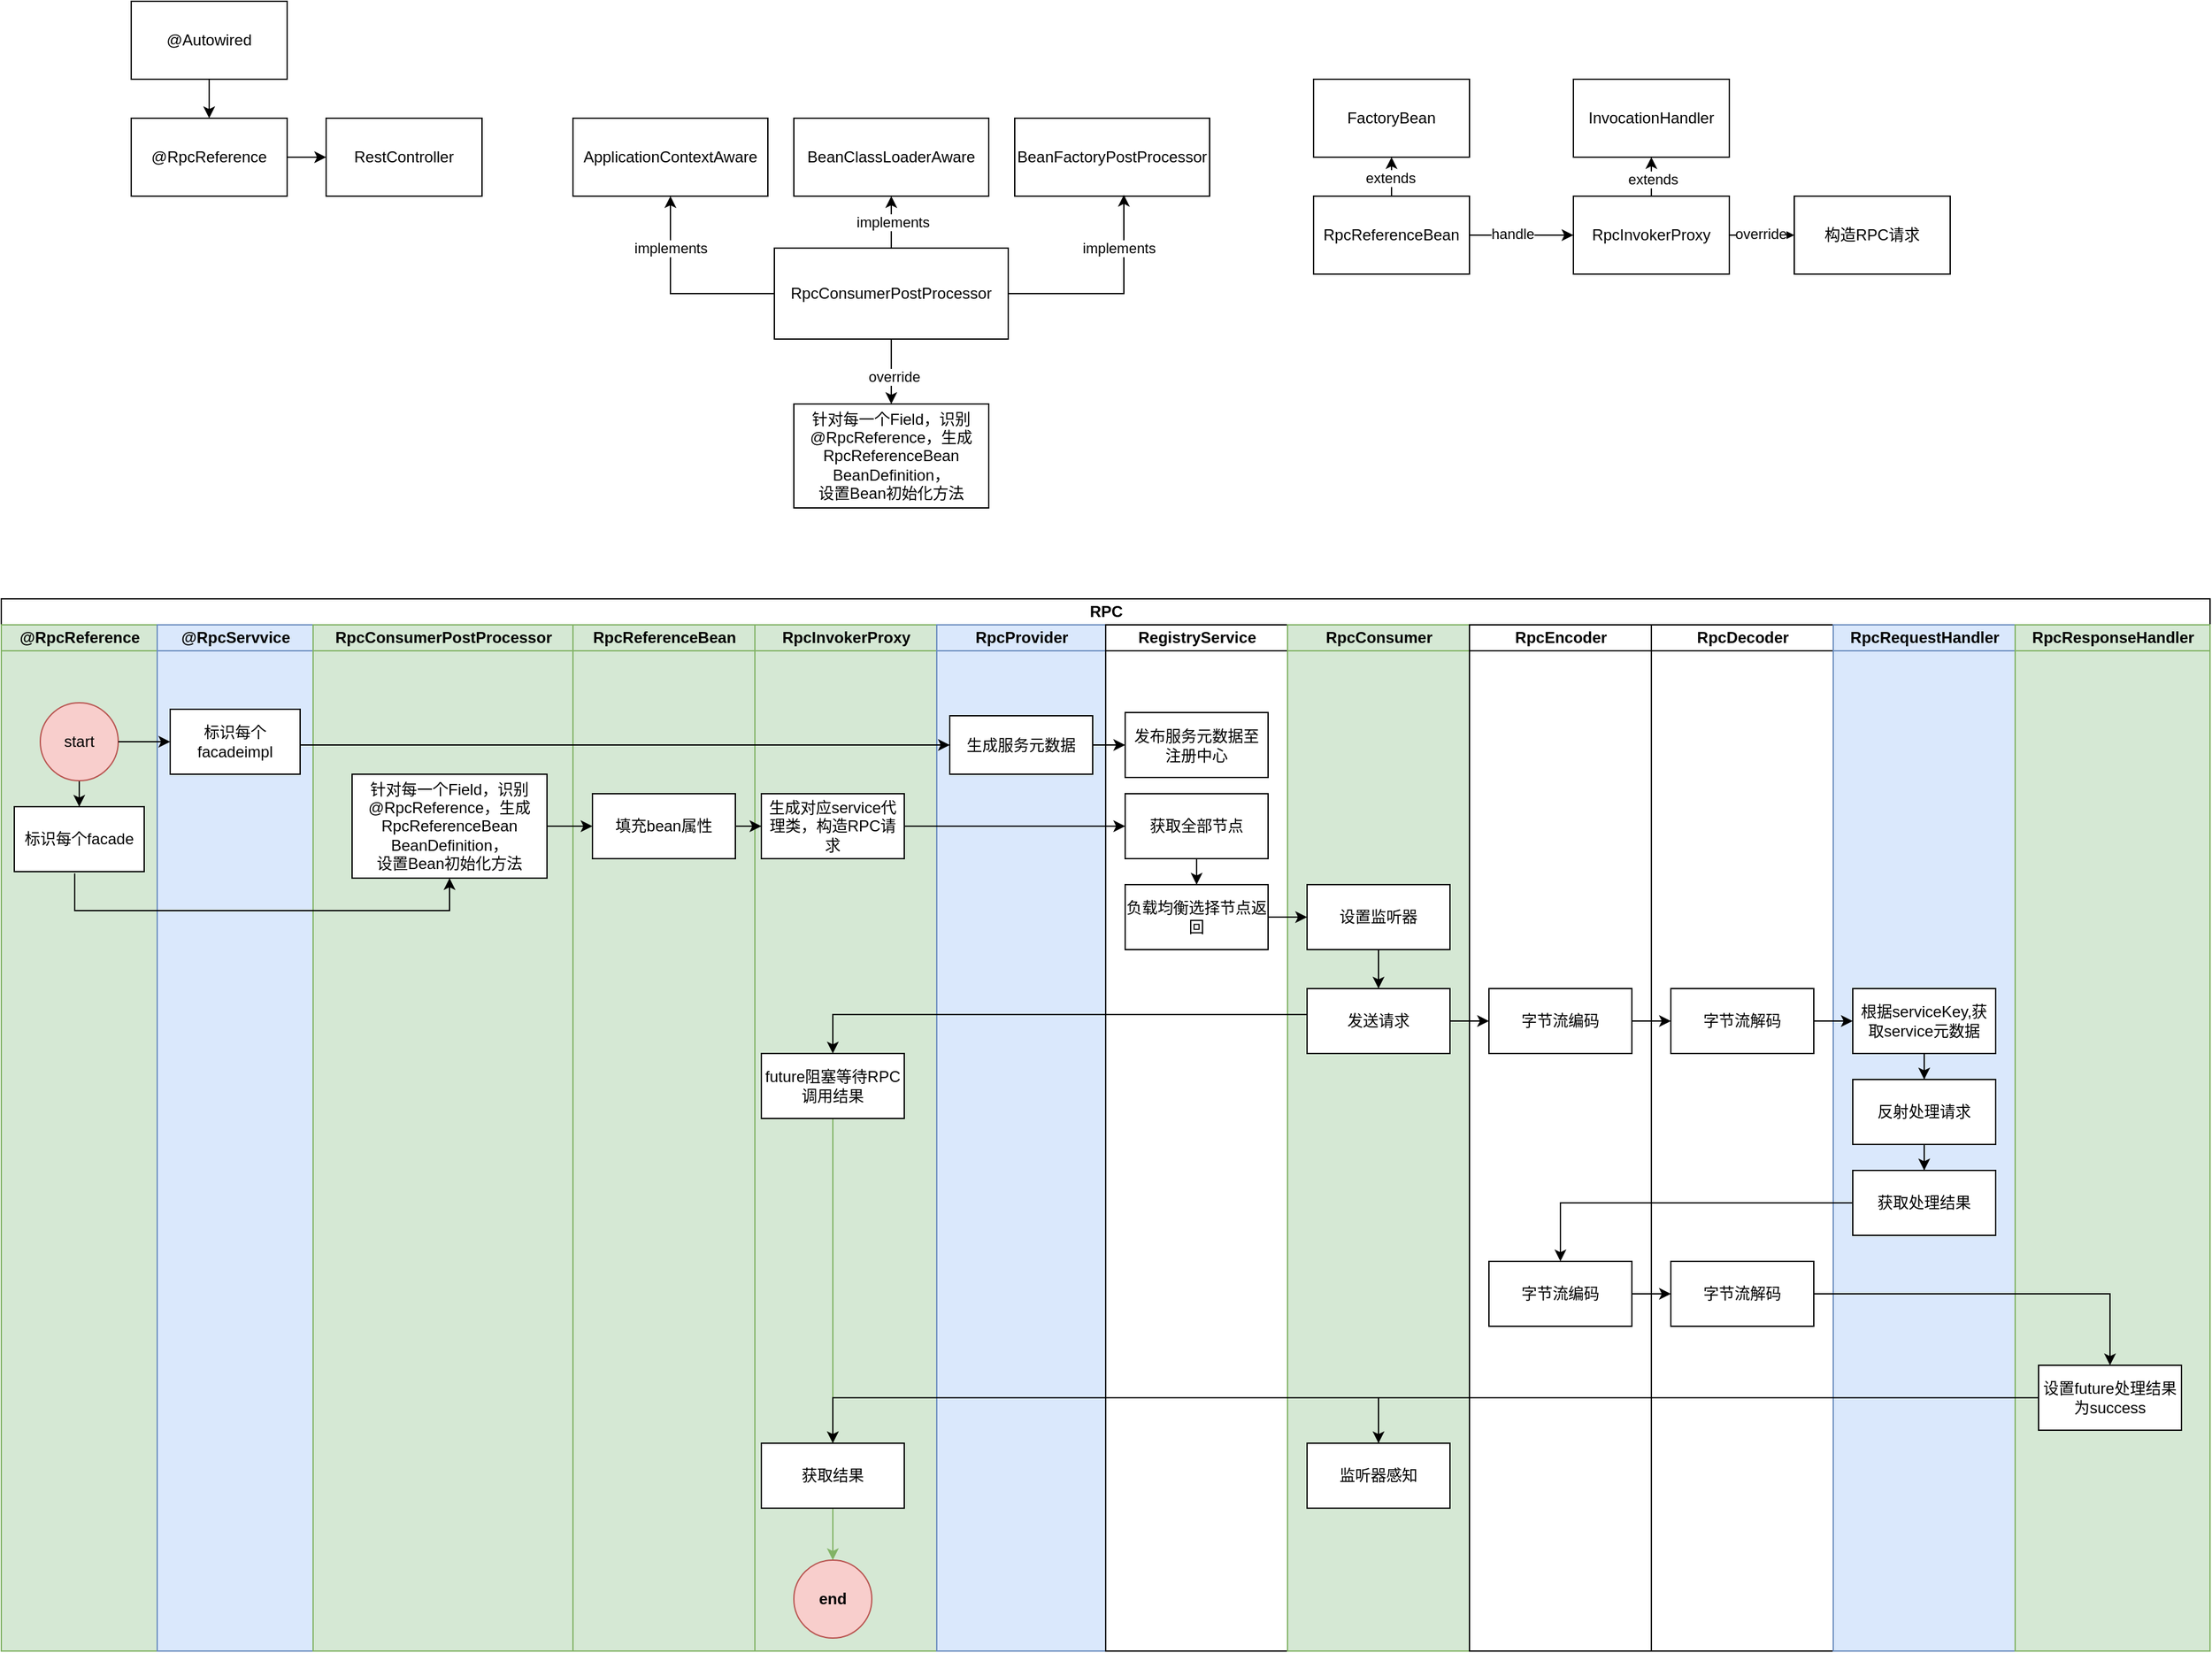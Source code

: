 <mxfile version="13.9.9" type="device"><diagram name="第 1 页" id="xY8A-MptFzjqWffv1k7S"><mxGraphModel dx="2176" dy="1360" grid="1" gridSize="10" guides="1" tooltips="1" connect="1" arrows="1" fold="1" page="1" pageScale="1" pageWidth="827" pageHeight="1169" math="0" shadow="0"><root><mxCell id="0"/><mxCell id="1" parent="0"/><mxCell id="ZU_pUZVjdVC18oHAhpkF-7" value="" style="edgeStyle=orthogonalEdgeStyle;rounded=0;orthogonalLoop=1;jettySize=auto;html=1;" parent="1" source="ZU_pUZVjdVC18oHAhpkF-2" target="ZU_pUZVjdVC18oHAhpkF-6" edge="1"><mxGeometry relative="1" as="geometry"/></mxCell><mxCell id="ZU_pUZVjdVC18oHAhpkF-2" value="@RpcReference" style="rounded=0;whiteSpace=wrap;html=1;" parent="1" vertex="1"><mxGeometry x="630" y="140" width="120" height="60" as="geometry"/></mxCell><mxCell id="ZU_pUZVjdVC18oHAhpkF-5" value="" style="edgeStyle=orthogonalEdgeStyle;rounded=0;orthogonalLoop=1;jettySize=auto;html=1;" parent="1" source="ZU_pUZVjdVC18oHAhpkF-3" target="ZU_pUZVjdVC18oHAhpkF-2" edge="1"><mxGeometry relative="1" as="geometry"/></mxCell><mxCell id="ZU_pUZVjdVC18oHAhpkF-3" value="&lt;div&gt;@Autowired&lt;/div&gt;" style="rounded=0;whiteSpace=wrap;html=1;" parent="1" vertex="1"><mxGeometry x="630" y="50" width="120" height="60" as="geometry"/></mxCell><mxCell id="ZU_pUZVjdVC18oHAhpkF-6" value="RestController" style="rounded=0;whiteSpace=wrap;html=1;" parent="1" vertex="1"><mxGeometry x="780" y="140" width="120" height="60" as="geometry"/></mxCell><mxCell id="ZU_pUZVjdVC18oHAhpkF-10" value="" style="edgeStyle=orthogonalEdgeStyle;rounded=0;orthogonalLoop=1;jettySize=auto;html=1;" parent="1" source="ZU_pUZVjdVC18oHAhpkF-8" target="ZU_pUZVjdVC18oHAhpkF-9" edge="1"><mxGeometry relative="1" as="geometry"/></mxCell><mxCell id="ZU_pUZVjdVC18oHAhpkF-11" value="extends" style="edgeLabel;html=1;align=center;verticalAlign=middle;resizable=0;points=[];" parent="ZU_pUZVjdVC18oHAhpkF-10" vertex="1" connectable="0"><mxGeometry x="0.36" y="1" relative="1" as="geometry"><mxPoint as="offset"/></mxGeometry></mxCell><mxCell id="ZU_pUZVjdVC18oHAhpkF-16" value="" style="edgeStyle=orthogonalEdgeStyle;rounded=0;orthogonalLoop=1;jettySize=auto;html=1;" parent="1" source="ZU_pUZVjdVC18oHAhpkF-8" target="ZU_pUZVjdVC18oHAhpkF-12" edge="1"><mxGeometry relative="1" as="geometry"/></mxCell><mxCell id="ZU_pUZVjdVC18oHAhpkF-17" value="handle" style="edgeLabel;html=1;align=center;verticalAlign=middle;resizable=0;points=[];" parent="ZU_pUZVjdVC18oHAhpkF-16" vertex="1" connectable="0"><mxGeometry x="-0.18" y="-1" relative="1" as="geometry"><mxPoint y="-2" as="offset"/></mxGeometry></mxCell><mxCell id="ZU_pUZVjdVC18oHAhpkF-8" value="RpcReferenceBean" style="rounded=0;whiteSpace=wrap;html=1;" parent="1" vertex="1"><mxGeometry x="1540" y="200" width="120" height="60" as="geometry"/></mxCell><mxCell id="ZU_pUZVjdVC18oHAhpkF-9" value="FactoryBean" style="rounded=0;whiteSpace=wrap;html=1;" parent="1" vertex="1"><mxGeometry x="1540" y="110" width="120" height="60" as="geometry"/></mxCell><mxCell id="ZU_pUZVjdVC18oHAhpkF-14" value="" style="edgeStyle=orthogonalEdgeStyle;rounded=0;orthogonalLoop=1;jettySize=auto;html=1;" parent="1" source="ZU_pUZVjdVC18oHAhpkF-12" target="ZU_pUZVjdVC18oHAhpkF-13" edge="1"><mxGeometry relative="1" as="geometry"/></mxCell><mxCell id="ZU_pUZVjdVC18oHAhpkF-15" value="extends" style="edgeLabel;html=1;align=center;verticalAlign=middle;resizable=0;points=[];" parent="ZU_pUZVjdVC18oHAhpkF-14" vertex="1" connectable="0"><mxGeometry x="0.32" y="-1" relative="1" as="geometry"><mxPoint as="offset"/></mxGeometry></mxCell><mxCell id="ZU_pUZVjdVC18oHAhpkF-12" value="RpcInvokerProxy" style="rounded=0;whiteSpace=wrap;html=1;" parent="1" vertex="1"><mxGeometry x="1740" y="200" width="120" height="60" as="geometry"/></mxCell><mxCell id="ZU_pUZVjdVC18oHAhpkF-33" value="" style="edgeStyle=orthogonalEdgeStyle;rounded=0;orthogonalLoop=1;jettySize=auto;html=1;exitX=1;exitY=0.5;exitDx=0;exitDy=0;" parent="1" source="ZU_pUZVjdVC18oHAhpkF-12" target="ZU_pUZVjdVC18oHAhpkF-32" edge="1"><mxGeometry relative="1" as="geometry"/></mxCell><mxCell id="ZU_pUZVjdVC18oHAhpkF-34" value="override" style="edgeLabel;html=1;align=center;verticalAlign=middle;resizable=0;points=[];" parent="ZU_pUZVjdVC18oHAhpkF-33" vertex="1" connectable="0"><mxGeometry x="-0.04" y="1" relative="1" as="geometry"><mxPoint as="offset"/></mxGeometry></mxCell><mxCell id="ZU_pUZVjdVC18oHAhpkF-13" value="InvocationHandler" style="rounded=0;whiteSpace=wrap;html=1;" parent="1" vertex="1"><mxGeometry x="1740" y="110" width="120" height="60" as="geometry"/></mxCell><mxCell id="ZU_pUZVjdVC18oHAhpkF-22" value="" style="edgeStyle=orthogonalEdgeStyle;rounded=0;orthogonalLoop=1;jettySize=auto;html=1;" parent="1" source="ZU_pUZVjdVC18oHAhpkF-18" target="ZU_pUZVjdVC18oHAhpkF-20" edge="1"><mxGeometry relative="1" as="geometry"/></mxCell><mxCell id="ZU_pUZVjdVC18oHAhpkF-26" value="implements" style="edgeLabel;html=1;align=center;verticalAlign=middle;resizable=0;points=[];" parent="ZU_pUZVjdVC18oHAhpkF-22" vertex="1" connectable="0"><mxGeometry y="-1" relative="1" as="geometry"><mxPoint as="offset"/></mxGeometry></mxCell><mxCell id="ZU_pUZVjdVC18oHAhpkF-23" style="edgeStyle=orthogonalEdgeStyle;rounded=0;orthogonalLoop=1;jettySize=auto;html=1;" parent="1" source="ZU_pUZVjdVC18oHAhpkF-18" target="ZU_pUZVjdVC18oHAhpkF-19" edge="1"><mxGeometry relative="1" as="geometry"/></mxCell><mxCell id="ZU_pUZVjdVC18oHAhpkF-25" value="implements" style="edgeLabel;html=1;align=center;verticalAlign=middle;resizable=0;points=[];" parent="ZU_pUZVjdVC18oHAhpkF-23" vertex="1" connectable="0"><mxGeometry x="0.419" y="-3" relative="1" as="geometry"><mxPoint x="-3" y="-5" as="offset"/></mxGeometry></mxCell><mxCell id="ZU_pUZVjdVC18oHAhpkF-18" value="RpcConsumerPostProcessor" style="rounded=0;whiteSpace=wrap;html=1;" parent="1" vertex="1"><mxGeometry x="1125" y="240" width="180" height="70" as="geometry"/></mxCell><mxCell id="ZU_pUZVjdVC18oHAhpkF-19" value="ApplicationContextAware" style="rounded=0;whiteSpace=wrap;html=1;" parent="1" vertex="1"><mxGeometry x="970" y="140" width="150" height="60" as="geometry"/></mxCell><mxCell id="ZU_pUZVjdVC18oHAhpkF-20" value="BeanClassLoaderAware" style="rounded=0;whiteSpace=wrap;html=1;" parent="1" vertex="1"><mxGeometry x="1140" y="140" width="150" height="60" as="geometry"/></mxCell><mxCell id="ZU_pUZVjdVC18oHAhpkF-30" style="edgeStyle=orthogonalEdgeStyle;rounded=0;orthogonalLoop=1;jettySize=auto;html=1;exitX=0.5;exitY=1;exitDx=0;exitDy=0;" parent="1" source="ZU_pUZVjdVC18oHAhpkF-18" target="ZU_pUZVjdVC18oHAhpkF-28" edge="1"><mxGeometry relative="1" as="geometry"/></mxCell><mxCell id="ZU_pUZVjdVC18oHAhpkF-31" value="override" style="edgeLabel;html=1;align=center;verticalAlign=middle;resizable=0;points=[];" parent="ZU_pUZVjdVC18oHAhpkF-30" vertex="1" connectable="0"><mxGeometry x="0.169" y="2" relative="1" as="geometry"><mxPoint as="offset"/></mxGeometry></mxCell><mxCell id="ZU_pUZVjdVC18oHAhpkF-21" value="BeanFactoryPostProcessor" style="rounded=0;whiteSpace=wrap;html=1;" parent="1" vertex="1"><mxGeometry x="1310" y="140" width="150" height="60" as="geometry"/></mxCell><mxCell id="ZU_pUZVjdVC18oHAhpkF-24" style="edgeStyle=orthogonalEdgeStyle;rounded=0;orthogonalLoop=1;jettySize=auto;html=1;entryX=0.56;entryY=0.983;entryDx=0;entryDy=0;entryPerimeter=0;" parent="1" source="ZU_pUZVjdVC18oHAhpkF-18" target="ZU_pUZVjdVC18oHAhpkF-21" edge="1"><mxGeometry relative="1" as="geometry"/></mxCell><mxCell id="ZU_pUZVjdVC18oHAhpkF-27" value="implements" style="edgeLabel;html=1;align=center;verticalAlign=middle;resizable=0;points=[];" parent="ZU_pUZVjdVC18oHAhpkF-24" vertex="1" connectable="0"><mxGeometry x="0.527" y="-1" relative="1" as="geometry"><mxPoint x="-5" y="2" as="offset"/></mxGeometry></mxCell><mxCell id="ZU_pUZVjdVC18oHAhpkF-28" value="针对每一个Field，识别@RpcReference，生成RpcReferenceBean BeanDefinition，&lt;div&gt;设置Bean初始化方法&lt;/div&gt;" style="rounded=0;whiteSpace=wrap;html=1;" parent="1" vertex="1"><mxGeometry x="1140" y="360" width="150" height="80" as="geometry"/></mxCell><mxCell id="ZU_pUZVjdVC18oHAhpkF-32" value="构造RPC请求" style="rounded=0;whiteSpace=wrap;html=1;" parent="1" vertex="1"><mxGeometry x="1910" y="200" width="120" height="60" as="geometry"/></mxCell><mxCell id="ZU_pUZVjdVC18oHAhpkF-37" value="RPC" style="swimlane;childLayout=stackLayout;resizeParent=1;resizeParentMax=0;startSize=20;html=1;" parent="1" vertex="1"><mxGeometry x="530" y="510" width="1700" height="810" as="geometry"/></mxCell><mxCell id="ZU_pUZVjdVC18oHAhpkF-38" value="@RpcReference" style="swimlane;startSize=20;html=1;fillColor=#d5e8d4;strokeColor=#82b366;swimlaneFillColor=#D5E8D4;" parent="ZU_pUZVjdVC18oHAhpkF-37" vertex="1"><mxGeometry y="20" width="120" height="790" as="geometry"/></mxCell><mxCell id="ZU_pUZVjdVC18oHAhpkF-47" value="" style="edgeStyle=orthogonalEdgeStyle;rounded=0;orthogonalLoop=1;jettySize=auto;html=1;" parent="ZU_pUZVjdVC18oHAhpkF-38" source="ZU_pUZVjdVC18oHAhpkF-45" target="ZU_pUZVjdVC18oHAhpkF-46" edge="1"><mxGeometry relative="1" as="geometry"/></mxCell><mxCell id="ZU_pUZVjdVC18oHAhpkF-45" value="start" style="ellipse;whiteSpace=wrap;html=1;fillColor=#f8cecc;strokeColor=#b85450;" parent="ZU_pUZVjdVC18oHAhpkF-38" vertex="1"><mxGeometry x="30" y="60" width="60" height="60" as="geometry"/></mxCell><mxCell id="ZU_pUZVjdVC18oHAhpkF-46" value="标识每个facade" style="rounded=0;whiteSpace=wrap;html=1;" parent="ZU_pUZVjdVC18oHAhpkF-38" vertex="1"><mxGeometry x="10" y="140" width="100" height="50" as="geometry"/></mxCell><mxCell id="ZU_pUZVjdVC18oHAhpkF-114" value="@RpcServvice" style="swimlane;startSize=20;html=1;fillColor=#dae8fc;strokeColor=#6c8ebf;swimlaneFillColor=#DAE8FC;" parent="ZU_pUZVjdVC18oHAhpkF-37" vertex="1"><mxGeometry x="120" y="20" width="120" height="790" as="geometry"/></mxCell><mxCell id="ZU_pUZVjdVC18oHAhpkF-117" value="标识每个facadeimpl" style="rounded=0;whiteSpace=wrap;html=1;" parent="ZU_pUZVjdVC18oHAhpkF-114" vertex="1"><mxGeometry x="10" y="65" width="100" height="50" as="geometry"/></mxCell><mxCell id="ZU_pUZVjdVC18oHAhpkF-39" value="RpcConsumerPostProcessor" style="swimlane;startSize=20;html=1;strokeColor=#82b366;align=center;verticalAlign=middle;swimlaneFillColor=#D5E8D4;fontFamily=Helvetica;fontSize=12;fontColor=default;fontStyle=1;fillColor=#d5e8d4;" parent="ZU_pUZVjdVC18oHAhpkF-37" vertex="1"><mxGeometry x="240" y="20" width="200" height="790" as="geometry"><mxRectangle x="120" y="20" width="40" height="460" as="alternateBounds"/></mxGeometry></mxCell><mxCell id="ZU_pUZVjdVC18oHAhpkF-52" value="&lt;span style=&quot;font-weight: normal;&quot;&gt;针对每一个Field，识别@RpcReference，生成RpcReferenceBean BeanDefinition，&lt;/span&gt;&lt;div&gt;&lt;span style=&quot;font-weight: normal;&quot;&gt;设置Bean初始化方法&lt;/span&gt;&lt;/div&gt;" style="rounded=0;whiteSpace=wrap;html=1;align=center;verticalAlign=middle;swimlaneFillColor=#D5E8D4;fontFamily=Helvetica;fontSize=12;fontStyle=1;" parent="ZU_pUZVjdVC18oHAhpkF-39" vertex="1"><mxGeometry x="30" y="115" width="150" height="80" as="geometry"/></mxCell><mxCell id="ZU_pUZVjdVC18oHAhpkF-40" value="RpcReferenceBean" style="swimlane;startSize=20;html=1;strokeColor=#82b366;align=center;verticalAlign=middle;swimlaneFillColor=#D5E8D4;fontFamily=Helvetica;fontSize=12;fontColor=default;fontStyle=1;fillColor=#d5e8d4;" parent="ZU_pUZVjdVC18oHAhpkF-37" vertex="1"><mxGeometry x="440" y="20" width="140" height="790" as="geometry"><mxRectangle x="240" y="20" width="40" height="460" as="alternateBounds"/></mxGeometry></mxCell><mxCell id="ZU_pUZVjdVC18oHAhpkF-50" value="&lt;span style=&quot;font-weight: normal;&quot;&gt;填充bean属性&lt;/span&gt;" style="rounded=0;whiteSpace=wrap;html=1;align=center;verticalAlign=middle;swimlaneFillColor=#D5E8D4;fontFamily=Helvetica;fontSize=12;fontStyle=1;" parent="ZU_pUZVjdVC18oHAhpkF-40" vertex="1"><mxGeometry x="15" y="130" width="110" height="50" as="geometry"/></mxCell><mxCell id="ZU_pUZVjdVC18oHAhpkF-42" value="RpcInvokerProxy" style="swimlane;startSize=20;html=1;strokeColor=#82b366;align=center;verticalAlign=middle;swimlaneFillColor=#D5E8D4;fontFamily=Helvetica;fontSize=12;fontColor=default;fontStyle=1;fillColor=#d5e8d4;" parent="ZU_pUZVjdVC18oHAhpkF-37" vertex="1"><mxGeometry x="580" y="20" width="140" height="790" as="geometry"><mxRectangle x="240" y="20" width="40" height="460" as="alternateBounds"/></mxGeometry></mxCell><mxCell id="ZU_pUZVjdVC18oHAhpkF-55" value="&lt;span style=&quot;font-weight: normal;&quot;&gt;生成对应service代理类，构造RPC请求&lt;/span&gt;" style="rounded=0;whiteSpace=wrap;html=1;align=center;verticalAlign=middle;swimlaneFillColor=#D5E8D4;fontFamily=Helvetica;fontSize=12;fontStyle=1;" parent="ZU_pUZVjdVC18oHAhpkF-42" vertex="1"><mxGeometry x="5" y="130" width="110" height="50" as="geometry"/></mxCell><mxCell id="ZU_pUZVjdVC18oHAhpkF-222" style="edgeStyle=orthogonalEdgeStyle;rounded=0;orthogonalLoop=1;jettySize=auto;html=1;strokeColor=#82b366;align=center;verticalAlign=middle;swimlaneFillColor=#D5E8D4;fontFamily=Helvetica;fontSize=12;fontColor=default;fontStyle=1;startSize=20;fillColor=#d5e8d4;" parent="ZU_pUZVjdVC18oHAhpkF-42" source="ZU_pUZVjdVC18oHAhpkF-189" target="ZU_pUZVjdVC18oHAhpkF-221" edge="1"><mxGeometry relative="1" as="geometry"/></mxCell><mxCell id="ZU_pUZVjdVC18oHAhpkF-189" value="&lt;span style=&quot;font-weight: normal;&quot;&gt;future阻塞等待RPC调用结果&lt;/span&gt;" style="rounded=0;whiteSpace=wrap;html=1;align=center;verticalAlign=middle;swimlaneFillColor=#D5E8D4;fontFamily=Helvetica;fontSize=12;fontStyle=1;" parent="ZU_pUZVjdVC18oHAhpkF-42" vertex="1"><mxGeometry x="5" y="330" width="110" height="50" as="geometry"/></mxCell><mxCell id="ZU_pUZVjdVC18oHAhpkF-225" value="" style="edgeStyle=orthogonalEdgeStyle;rounded=0;orthogonalLoop=1;jettySize=auto;html=1;strokeColor=#82b366;align=center;verticalAlign=middle;swimlaneFillColor=#D5E8D4;fontFamily=Helvetica;fontSize=12;fontColor=default;fontStyle=1;startSize=20;fillColor=#d5e8d4;" parent="ZU_pUZVjdVC18oHAhpkF-42" source="ZU_pUZVjdVC18oHAhpkF-221" target="ZU_pUZVjdVC18oHAhpkF-224" edge="1"><mxGeometry relative="1" as="geometry"/></mxCell><mxCell id="ZU_pUZVjdVC18oHAhpkF-221" value="&lt;span style=&quot;font-weight: normal;&quot;&gt;获取结果&lt;/span&gt;" style="rounded=0;whiteSpace=wrap;html=1;align=center;verticalAlign=middle;swimlaneFillColor=#D5E8D4;fontFamily=Helvetica;fontSize=12;fontStyle=1;" parent="ZU_pUZVjdVC18oHAhpkF-42" vertex="1"><mxGeometry x="5" y="630" width="110" height="50" as="geometry"/></mxCell><mxCell id="ZU_pUZVjdVC18oHAhpkF-224" value="end" style="ellipse;whiteSpace=wrap;html=1;fillColor=#f8cecc;strokeColor=#b85450;align=center;verticalAlign=middle;swimlaneFillColor=#D5E8D4;fontFamily=Helvetica;fontSize=12;fontStyle=1;" parent="ZU_pUZVjdVC18oHAhpkF-42" vertex="1"><mxGeometry x="30" y="720" width="60" height="60" as="geometry"/></mxCell><mxCell id="ZU_pUZVjdVC18oHAhpkF-110" value="RpcProvider" style="swimlane;startSize=20;html=1;fillColor=#dae8fc;strokeColor=#6c8ebf;swimlaneFillColor=#DAE8FC;" parent="ZU_pUZVjdVC18oHAhpkF-37" vertex="1"><mxGeometry x="720" y="20" width="130" height="790" as="geometry"><mxRectangle x="700" y="20" width="40" height="690" as="alternateBounds"/></mxGeometry></mxCell><mxCell id="ZU_pUZVjdVC18oHAhpkF-111" value="生成服务元数据" style="rounded=0;whiteSpace=wrap;html=1;" parent="ZU_pUZVjdVC18oHAhpkF-110" vertex="1"><mxGeometry x="10" y="70" width="110" height="45" as="geometry"/></mxCell><mxCell id="ZU_pUZVjdVC18oHAhpkF-51" value="" style="edgeStyle=orthogonalEdgeStyle;rounded=0;orthogonalLoop=1;jettySize=auto;html=1;exitX=1;exitY=0.5;exitDx=0;exitDy=0;" parent="ZU_pUZVjdVC18oHAhpkF-37" source="ZU_pUZVjdVC18oHAhpkF-52" target="ZU_pUZVjdVC18oHAhpkF-50" edge="1"><mxGeometry relative="1" as="geometry"><mxPoint x="300.0" y="175.0" as="sourcePoint"/></mxGeometry></mxCell><mxCell id="ZU_pUZVjdVC18oHAhpkF-56" value="" style="edgeStyle=orthogonalEdgeStyle;rounded=0;orthogonalLoop=1;jettySize=auto;html=1;" parent="ZU_pUZVjdVC18oHAhpkF-37" source="ZU_pUZVjdVC18oHAhpkF-50" target="ZU_pUZVjdVC18oHAhpkF-55" edge="1"><mxGeometry relative="1" as="geometry"/></mxCell><mxCell id="ZU_pUZVjdVC18oHAhpkF-64" value="RegistryService" style="swimlane;startSize=20;html=1;" parent="ZU_pUZVjdVC18oHAhpkF-37" vertex="1"><mxGeometry x="850" y="20" width="140" height="790" as="geometry"><mxRectangle x="240" y="20" width="40" height="460" as="alternateBounds"/></mxGeometry></mxCell><mxCell id="SenXqgIGbpSwbX6WGMJw-5" value="" style="edgeStyle=orthogonalEdgeStyle;rounded=0;orthogonalLoop=1;jettySize=auto;html=1;" parent="ZU_pUZVjdVC18oHAhpkF-64" source="ZU_pUZVjdVC18oHAhpkF-65" target="SenXqgIGbpSwbX6WGMJw-1" edge="1"><mxGeometry relative="1" as="geometry"/></mxCell><mxCell id="ZU_pUZVjdVC18oHAhpkF-65" value="获取全部节点" style="rounded=0;whiteSpace=wrap;html=1;" parent="ZU_pUZVjdVC18oHAhpkF-64" vertex="1"><mxGeometry x="15" y="130" width="110" height="50" as="geometry"/></mxCell><mxCell id="ZU_pUZVjdVC18oHAhpkF-124" value="发布服务元数据至&lt;div&gt;注册中心&lt;/div&gt;" style="rounded=0;whiteSpace=wrap;html=1;" parent="ZU_pUZVjdVC18oHAhpkF-64" vertex="1"><mxGeometry x="15" y="67.5" width="110" height="50" as="geometry"/></mxCell><mxCell id="SenXqgIGbpSwbX6WGMJw-1" value="负载均衡选择节点返回" style="rounded=0;whiteSpace=wrap;html=1;" parent="ZU_pUZVjdVC18oHAhpkF-64" vertex="1"><mxGeometry x="15" y="200" width="110" height="50" as="geometry"/></mxCell><mxCell id="ZU_pUZVjdVC18oHAhpkF-44" value="RpcConsumer" style="swimlane;startSize=20;html=1;fillColor=#d5e8d4;strokeColor=#82b366;swimlaneFillColor=#D5E8D4;" parent="ZU_pUZVjdVC18oHAhpkF-37" vertex="1"><mxGeometry x="990" y="20" width="140" height="790" as="geometry"><mxRectangle x="240" y="20" width="40" height="460" as="alternateBounds"/></mxGeometry></mxCell><mxCell id="ZU_pUZVjdVC18oHAhpkF-59" value="发送请求" style="rounded=0;whiteSpace=wrap;html=1;" parent="ZU_pUZVjdVC18oHAhpkF-44" vertex="1"><mxGeometry x="15" y="280" width="110" height="50" as="geometry"/></mxCell><mxCell id="ZU_pUZVjdVC18oHAhpkF-61" value="" style="edgeStyle=orthogonalEdgeStyle;rounded=0;orthogonalLoop=1;jettySize=auto;html=1;" parent="ZU_pUZVjdVC18oHAhpkF-44" source="ZU_pUZVjdVC18oHAhpkF-60" target="ZU_pUZVjdVC18oHAhpkF-59" edge="1"><mxGeometry relative="1" as="geometry"/></mxCell><mxCell id="ZU_pUZVjdVC18oHAhpkF-60" value="设置监听器" style="rounded=0;whiteSpace=wrap;html=1;" parent="ZU_pUZVjdVC18oHAhpkF-44" vertex="1"><mxGeometry x="15" y="200" width="110" height="50" as="geometry"/></mxCell><mxCell id="ZU_pUZVjdVC18oHAhpkF-187" value="监听器感知" style="rounded=0;whiteSpace=wrap;html=1;" parent="ZU_pUZVjdVC18oHAhpkF-44" vertex="1"><mxGeometry x="15" y="630" width="110" height="50" as="geometry"/></mxCell><mxCell id="ZU_pUZVjdVC18oHAhpkF-198" value="RpcEncoder" style="swimlane;startSize=20;html=1;" parent="ZU_pUZVjdVC18oHAhpkF-37" vertex="1"><mxGeometry x="1130" y="20" width="140" height="790" as="geometry"><mxRectangle x="240" y="20" width="40" height="460" as="alternateBounds"/></mxGeometry></mxCell><mxCell id="ZU_pUZVjdVC18oHAhpkF-203" value="字节流编码" style="rounded=0;whiteSpace=wrap;html=1;" parent="ZU_pUZVjdVC18oHAhpkF-198" vertex="1"><mxGeometry x="15" y="280" width="110" height="50" as="geometry"/></mxCell><mxCell id="ZU_pUZVjdVC18oHAhpkF-182" value="字节流编码" style="rounded=0;whiteSpace=wrap;html=1;" parent="ZU_pUZVjdVC18oHAhpkF-198" vertex="1"><mxGeometry x="15" y="490" width="110" height="50" as="geometry"/></mxCell><mxCell id="ZU_pUZVjdVC18oHAhpkF-206" value="RpcDecoder" style="swimlane;startSize=20;html=1;" parent="ZU_pUZVjdVC18oHAhpkF-37" vertex="1"><mxGeometry x="1270" y="20" width="140" height="790" as="geometry"><mxRectangle x="240" y="20" width="40" height="460" as="alternateBounds"/></mxGeometry></mxCell><mxCell id="ZU_pUZVjdVC18oHAhpkF-109" value="字节流解码" style="rounded=0;whiteSpace=wrap;html=1;" parent="ZU_pUZVjdVC18oHAhpkF-206" vertex="1"><mxGeometry x="15" y="280" width="110" height="50" as="geometry"/></mxCell><mxCell id="ZU_pUZVjdVC18oHAhpkF-181" value="字节流解码" style="rounded=0;whiteSpace=wrap;html=1;" parent="ZU_pUZVjdVC18oHAhpkF-206" vertex="1"><mxGeometry x="15" y="490" width="110" height="50" as="geometry"/></mxCell><mxCell id="ZU_pUZVjdVC18oHAhpkF-104" value="RpcRequestHandler" style="swimlane;startSize=20;html=1;fillColor=#dae8fc;strokeColor=#6c8ebf;swimlaneFillColor=#DAE8FC;" parent="ZU_pUZVjdVC18oHAhpkF-37" vertex="1"><mxGeometry x="1410" y="20" width="140" height="790" as="geometry"><mxRectangle x="240" y="20" width="40" height="460" as="alternateBounds"/></mxGeometry></mxCell><mxCell id="ZU_pUZVjdVC18oHAhpkF-139" value="" style="edgeStyle=orthogonalEdgeStyle;rounded=0;orthogonalLoop=1;jettySize=auto;html=1;" parent="ZU_pUZVjdVC18oHAhpkF-104" source="ZU_pUZVjdVC18oHAhpkF-132" target="ZU_pUZVjdVC18oHAhpkF-138" edge="1"><mxGeometry relative="1" as="geometry"/></mxCell><mxCell id="ZU_pUZVjdVC18oHAhpkF-132" value="反射处理请求" style="rounded=0;whiteSpace=wrap;html=1;" parent="ZU_pUZVjdVC18oHAhpkF-104" vertex="1"><mxGeometry x="15" y="350" width="110" height="50" as="geometry"/></mxCell><mxCell id="ZU_pUZVjdVC18oHAhpkF-138" value="获取处理结果" style="rounded=0;whiteSpace=wrap;html=1;" parent="ZU_pUZVjdVC18oHAhpkF-104" vertex="1"><mxGeometry x="15" y="420" width="110" height="50" as="geometry"/></mxCell><mxCell id="ZU_pUZVjdVC18oHAhpkF-131" value="根据serviceKey,获取service元数据" style="rounded=0;whiteSpace=wrap;html=1;" parent="ZU_pUZVjdVC18oHAhpkF-104" vertex="1"><mxGeometry x="15" y="280" width="110" height="50" as="geometry"/></mxCell><mxCell id="ZU_pUZVjdVC18oHAhpkF-134" value="" style="edgeStyle=orthogonalEdgeStyle;rounded=0;orthogonalLoop=1;jettySize=auto;html=1;" parent="ZU_pUZVjdVC18oHAhpkF-104" source="ZU_pUZVjdVC18oHAhpkF-131" target="ZU_pUZVjdVC18oHAhpkF-132" edge="1"><mxGeometry relative="1" as="geometry"/></mxCell><mxCell id="ZU_pUZVjdVC18oHAhpkF-177" value="RpcResponseHandler" style="swimlane;startSize=20;html=1;fillColor=#D5E8D4;strokeColor=#82b366;swimlaneFillColor=#D5E8D4;" parent="ZU_pUZVjdVC18oHAhpkF-37" vertex="1"><mxGeometry x="1550" y="20" width="150" height="790" as="geometry"><mxRectangle x="240" y="20" width="40" height="460" as="alternateBounds"/></mxGeometry></mxCell><mxCell id="ZU_pUZVjdVC18oHAhpkF-180" value="设置future处理结果为success" style="rounded=0;whiteSpace=wrap;html=1;" parent="ZU_pUZVjdVC18oHAhpkF-177" vertex="1"><mxGeometry x="18" y="570" width="110" height="50" as="geometry"/></mxCell><mxCell id="ZU_pUZVjdVC18oHAhpkF-118" style="edgeStyle=orthogonalEdgeStyle;rounded=0;orthogonalLoop=1;jettySize=auto;html=1;exitX=0.465;exitY=1.027;exitDx=0;exitDy=0;exitPerimeter=0;" parent="ZU_pUZVjdVC18oHAhpkF-37" source="ZU_pUZVjdVC18oHAhpkF-46" target="ZU_pUZVjdVC18oHAhpkF-52" edge="1"><mxGeometry relative="1" as="geometry"><Array as="points"><mxPoint x="57" y="240"/><mxPoint x="345" y="240"/></Array></mxGeometry></mxCell><mxCell id="ZU_pUZVjdVC18oHAhpkF-127" style="edgeStyle=orthogonalEdgeStyle;rounded=0;orthogonalLoop=1;jettySize=auto;html=1;entryX=0;entryY=0.5;entryDx=0;entryDy=0;" parent="ZU_pUZVjdVC18oHAhpkF-37" source="ZU_pUZVjdVC18oHAhpkF-117" target="ZU_pUZVjdVC18oHAhpkF-111" edge="1"><mxGeometry relative="1" as="geometry"><Array as="points"><mxPoint x="180" y="113"/><mxPoint x="470" y="113"/></Array></mxGeometry></mxCell><mxCell id="ZU_pUZVjdVC18oHAhpkF-128" value="" style="edgeStyle=orthogonalEdgeStyle;rounded=0;orthogonalLoop=1;jettySize=auto;html=1;" parent="ZU_pUZVjdVC18oHAhpkF-37" source="ZU_pUZVjdVC18oHAhpkF-111" target="ZU_pUZVjdVC18oHAhpkF-124" edge="1"><mxGeometry relative="1" as="geometry"/></mxCell><mxCell id="ZU_pUZVjdVC18oHAhpkF-129" value="" style="edgeStyle=orthogonalEdgeStyle;rounded=0;orthogonalLoop=1;jettySize=auto;html=1;" parent="ZU_pUZVjdVC18oHAhpkF-37" source="ZU_pUZVjdVC18oHAhpkF-45" target="ZU_pUZVjdVC18oHAhpkF-117" edge="1"><mxGeometry relative="1" as="geometry"/></mxCell><mxCell id="ZU_pUZVjdVC18oHAhpkF-184" value="" style="edgeStyle=orthogonalEdgeStyle;rounded=0;orthogonalLoop=1;jettySize=auto;html=1;" parent="ZU_pUZVjdVC18oHAhpkF-37" source="ZU_pUZVjdVC18oHAhpkF-182" target="ZU_pUZVjdVC18oHAhpkF-181" edge="1"><mxGeometry relative="1" as="geometry"/></mxCell><mxCell id="ZU_pUZVjdVC18oHAhpkF-188" style="edgeStyle=orthogonalEdgeStyle;rounded=0;orthogonalLoop=1;jettySize=auto;html=1;" parent="ZU_pUZVjdVC18oHAhpkF-37" source="ZU_pUZVjdVC18oHAhpkF-180" target="ZU_pUZVjdVC18oHAhpkF-187" edge="1"><mxGeometry relative="1" as="geometry"/></mxCell><mxCell id="ZU_pUZVjdVC18oHAhpkF-190" style="edgeStyle=orthogonalEdgeStyle;rounded=0;orthogonalLoop=1;jettySize=auto;html=1;exitX=0;exitY=0.5;exitDx=0;exitDy=0;" parent="ZU_pUZVjdVC18oHAhpkF-37" source="ZU_pUZVjdVC18oHAhpkF-59" target="ZU_pUZVjdVC18oHAhpkF-189" edge="1"><mxGeometry relative="1" as="geometry"><Array as="points"><mxPoint x="1005" y="320"/><mxPoint x="640" y="320"/></Array></mxGeometry></mxCell><mxCell id="ZU_pUZVjdVC18oHAhpkF-209" value="" style="edgeStyle=orthogonalEdgeStyle;rounded=0;orthogonalLoop=1;jettySize=auto;html=1;" parent="ZU_pUZVjdVC18oHAhpkF-37" source="ZU_pUZVjdVC18oHAhpkF-203" target="ZU_pUZVjdVC18oHAhpkF-109" edge="1"><mxGeometry relative="1" as="geometry"/></mxCell><mxCell id="ZU_pUZVjdVC18oHAhpkF-210" style="edgeStyle=orthogonalEdgeStyle;rounded=0;orthogonalLoop=1;jettySize=auto;html=1;" parent="ZU_pUZVjdVC18oHAhpkF-37" source="ZU_pUZVjdVC18oHAhpkF-109" target="ZU_pUZVjdVC18oHAhpkF-131" edge="1"><mxGeometry relative="1" as="geometry"/></mxCell><mxCell id="ZU_pUZVjdVC18oHAhpkF-183" value="" style="edgeStyle=orthogonalEdgeStyle;rounded=0;orthogonalLoop=1;jettySize=auto;html=1;" parent="ZU_pUZVjdVC18oHAhpkF-37" source="ZU_pUZVjdVC18oHAhpkF-138" target="ZU_pUZVjdVC18oHAhpkF-182" edge="1"><mxGeometry relative="1" as="geometry"/></mxCell><mxCell id="ZU_pUZVjdVC18oHAhpkF-185" value="" style="edgeStyle=orthogonalEdgeStyle;rounded=0;orthogonalLoop=1;jettySize=auto;html=1;" parent="ZU_pUZVjdVC18oHAhpkF-37" source="ZU_pUZVjdVC18oHAhpkF-181" target="ZU_pUZVjdVC18oHAhpkF-180" edge="1"><mxGeometry relative="1" as="geometry"/></mxCell><mxCell id="ZU_pUZVjdVC18oHAhpkF-223" style="edgeStyle=orthogonalEdgeStyle;rounded=0;orthogonalLoop=1;jettySize=auto;html=1;" parent="ZU_pUZVjdVC18oHAhpkF-37" source="ZU_pUZVjdVC18oHAhpkF-180" target="ZU_pUZVjdVC18oHAhpkF-221" edge="1"><mxGeometry relative="1" as="geometry"/></mxCell><mxCell id="SenXqgIGbpSwbX6WGMJw-2" style="edgeStyle=orthogonalEdgeStyle;rounded=0;orthogonalLoop=1;jettySize=auto;html=1;" parent="ZU_pUZVjdVC18oHAhpkF-37" source="ZU_pUZVjdVC18oHAhpkF-55" target="ZU_pUZVjdVC18oHAhpkF-65" edge="1"><mxGeometry relative="1" as="geometry"/></mxCell><mxCell id="SenXqgIGbpSwbX6WGMJw-7" value="" style="edgeStyle=orthogonalEdgeStyle;rounded=0;orthogonalLoop=1;jettySize=auto;html=1;" parent="ZU_pUZVjdVC18oHAhpkF-37" source="SenXqgIGbpSwbX6WGMJw-1" target="ZU_pUZVjdVC18oHAhpkF-60" edge="1"><mxGeometry relative="1" as="geometry"/></mxCell><mxCell id="SenXqgIGbpSwbX6WGMJw-8" value="" style="edgeStyle=orthogonalEdgeStyle;rounded=0;orthogonalLoop=1;jettySize=auto;html=1;" parent="ZU_pUZVjdVC18oHAhpkF-37" source="ZU_pUZVjdVC18oHAhpkF-59" target="ZU_pUZVjdVC18oHAhpkF-203" edge="1"><mxGeometry relative="1" as="geometry"/></mxCell></root></mxGraphModel></diagram></mxfile>